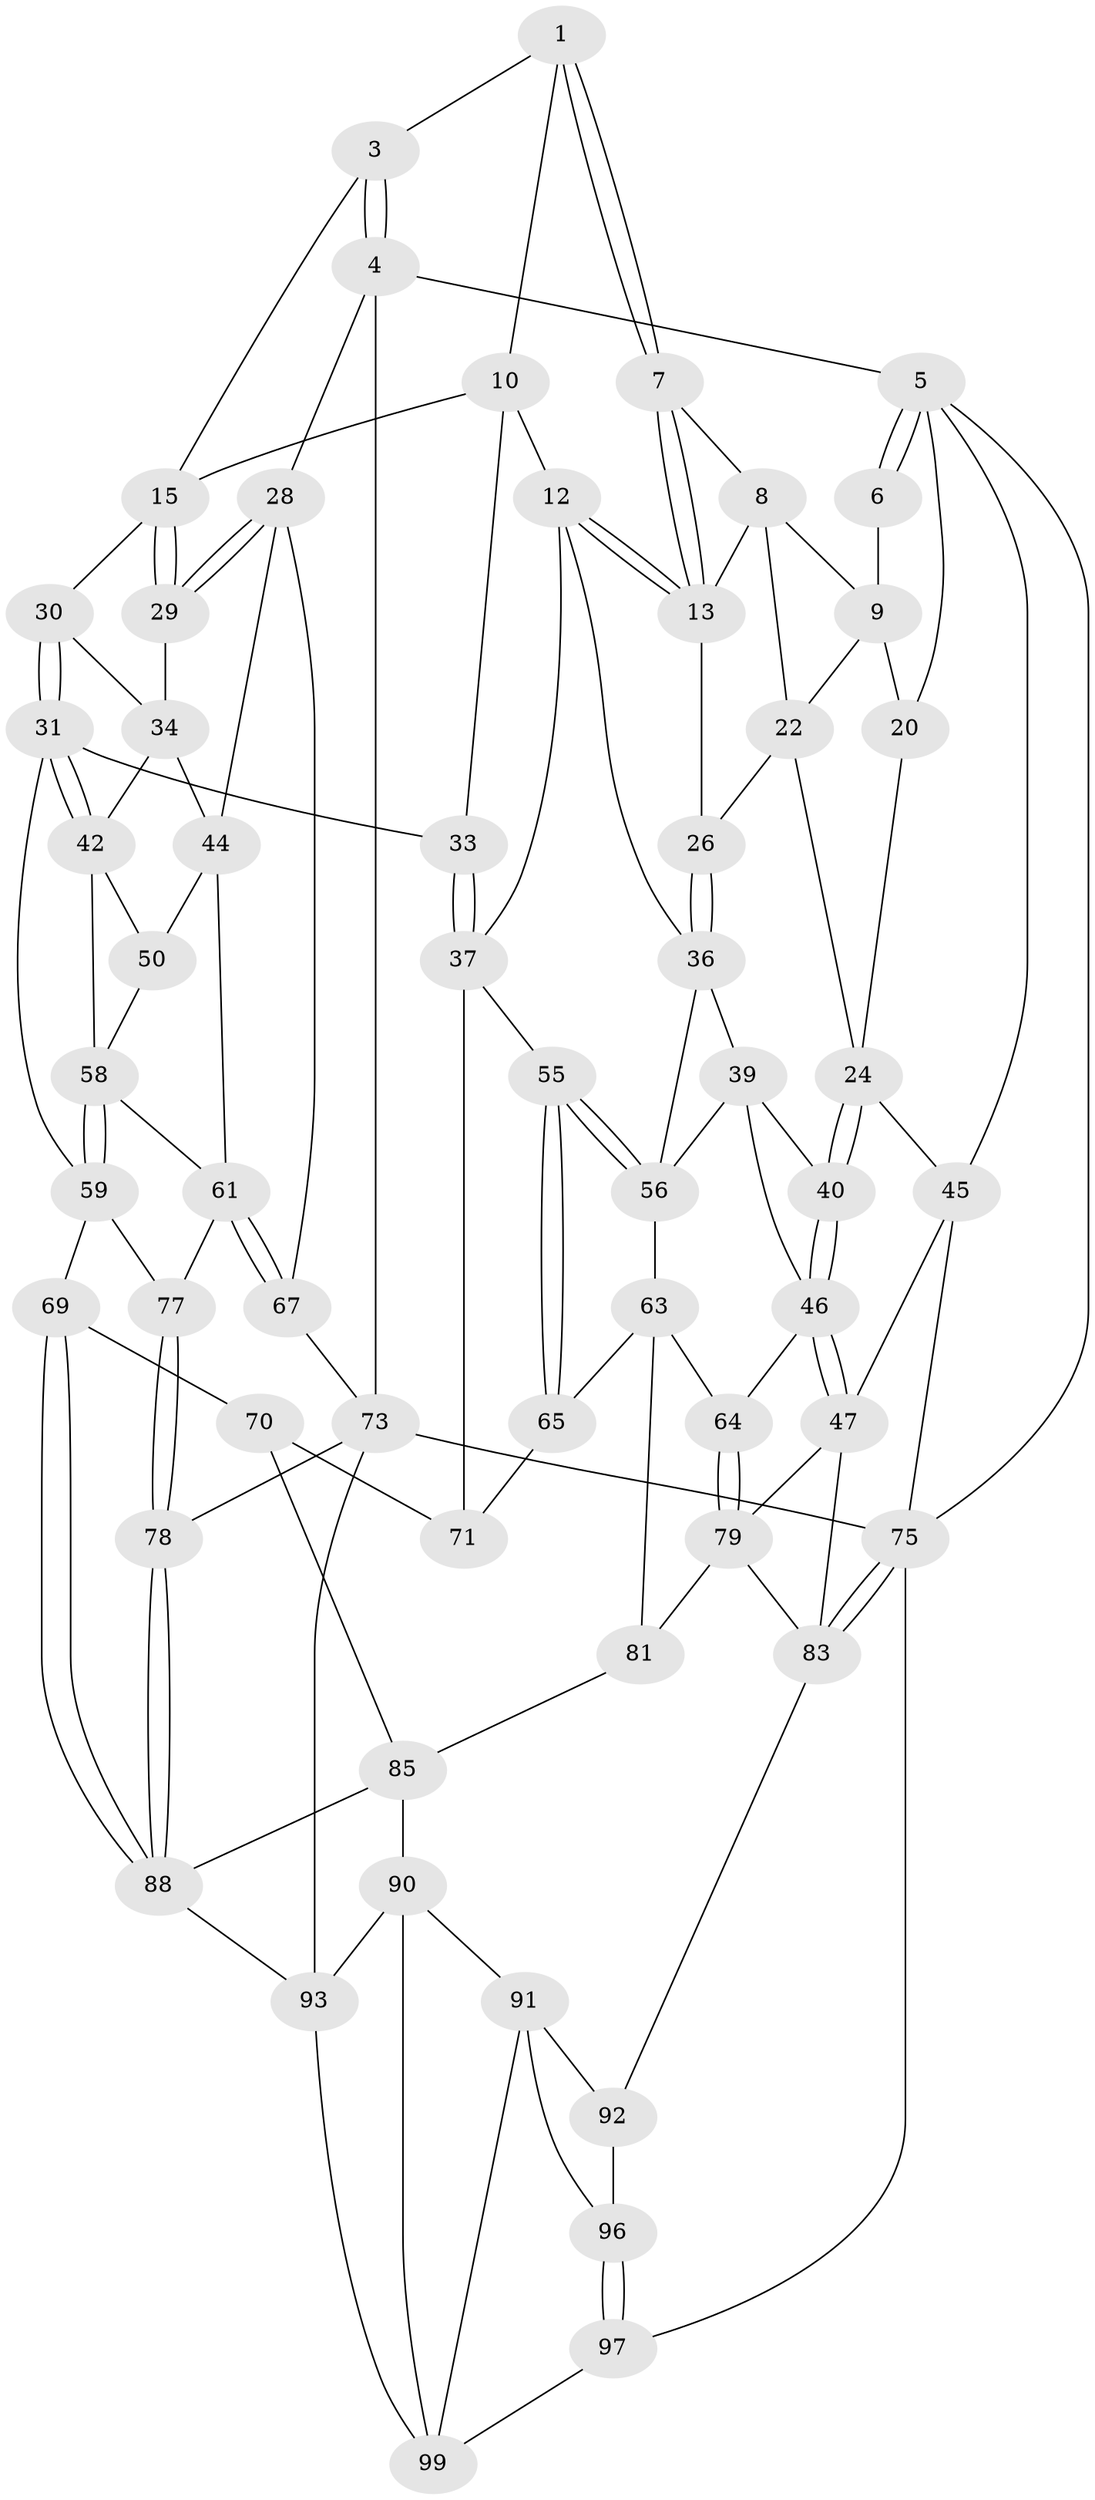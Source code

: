 // original degree distribution, {3: 0.0196078431372549, 4: 0.22549019607843138, 6: 0.20588235294117646, 5: 0.5490196078431373}
// Generated by graph-tools (version 1.1) at 2025/38/02/21/25 10:38:58]
// undirected, 60 vertices, 133 edges
graph export_dot {
graph [start="1"]
  node [color=gray90,style=filled];
  1 [pos="+0.48436216201898985+0",super="+2"];
  3 [pos="+0.6036544870509691+0",super="+14"];
  4 [pos="+1+0",super="+27"];
  5 [pos="+0+0",super="+21"];
  6 [pos="+0.0676024093450267+0"];
  7 [pos="+0.3219398998210097+0.07926041065112958"];
  8 [pos="+0.14172106832483786+0.0047068867565636845",super="+18"];
  9 [pos="+0.13608272939695865+0",super="+19"];
  10 [pos="+0.5211095125462742+0.15072013889785305",super="+11"];
  12 [pos="+0.3952105994299527+0.21084358486623556",super="+35"];
  13 [pos="+0.3351764420314556+0.1866527856119087",super="+17"];
  15 [pos="+0.7730448715058901+0.1591943893697232",super="+16"];
  20 [pos="+0.09062232485152365+0.08719180091718794"];
  22 [pos="+0.15123998369228414+0.18874549294529697",super="+23"];
  24 [pos="+0.0813916197963177+0.3089992731503589",super="+25"];
  26 [pos="+0.21740443538687693+0.2670699446307276"];
  28 [pos="+1+0.3127499229844543",super="+43"];
  29 [pos="+0.7746095666200831+0.16459671080982163"];
  30 [pos="+0.6011467777659932+0.28373761500355293"];
  31 [pos="+0.5443988005145793+0.4480743866852204",super="+32"];
  33 [pos="+0.5380770608781886+0.4516040440121318"];
  34 [pos="+0.7498342663283045+0.2809915224738486",super="+41"];
  36 [pos="+0.2969520631922472+0.3928109124601719",super="+38"];
  37 [pos="+0.5297129114744421+0.4552661218722563",super="+54"];
  39 [pos="+0.17754811549250507+0.4091993327597437",super="+52"];
  40 [pos="+0.11234025139704742+0.37302780587158624"];
  42 [pos="+0.7658692408930181+0.3575936556302887",super="+51"];
  44 [pos="+1+0.3406394721596171",super="+49"];
  45 [pos="+0+0.28924435929462206",super="+48"];
  46 [pos="+0.0802157075687048+0.5424948992882771",super="+53"];
  47 [pos="+0.07419780176130394+0.5474663023684182",super="+80"];
  50 [pos="+0.8595449690664679+0.47475391257655075"];
  55 [pos="+0.36776477545132225+0.5167705052643222"];
  56 [pos="+0.30151967976456384+0.47909087957150315",super="+57"];
  58 [pos="+0.7152616636619631+0.5672117772120718",super="+60"];
  59 [pos="+0.6910247029374831+0.5835189316466772",super="+68"];
  61 [pos="+0.9262319047820455+0.554117713753934",super="+62"];
  63 [pos="+0.2495048456000991+0.6054779086155363",super="+66"];
  64 [pos="+0.2151922241510749+0.6029038147395877"];
  65 [pos="+0.3569480156357634+0.6356563692251945"];
  67 [pos="+1+0.9625585103105012"];
  69 [pos="+0.6825492371879637+0.630811686285468"];
  70 [pos="+0.565823098576305+0.6514797167979562",super="+84"];
  71 [pos="+0.4914812017701399+0.5890148850314091",super="+72"];
  73 [pos="+1+1",super="+74"];
  75 [pos="+0+0.8309644311407917",super="+76"];
  77 [pos="+0.9157968776129338+0.7734319876652868"];
  78 [pos="+1+0.9118078511703296"];
  79 [pos="+0.145436027292938+0.666115995166293",super="+82"];
  81 [pos="+0.23382482136452754+0.7046504226904233"];
  83 [pos="+0+0.8031924474867403",super="+87"];
  85 [pos="+0.42976058264213224+0.7950535739731887",super="+86"];
  88 [pos="+0.6464650351099165+0.7677851471623935",super="+89"];
  90 [pos="+0.38926849988609746+0.8360668178363622",super="+94"];
  91 [pos="+0.3633887402764719+0.843328983172359",super="+101"];
  92 [pos="+0.13710804147205213+0.8450930539472856",super="+95"];
  93 [pos="+0.5828480383382176+0.8758253211999882",super="+98"];
  96 [pos="+0.13131485338697932+1",super="+102"];
  97 [pos="+0.08007269360699214+1"];
  99 [pos="+0.4006421734076384+1",super="+100"];
  1 -- 7;
  1 -- 7;
  1 -- 10;
  1 -- 3;
  3 -- 4 [weight=2];
  3 -- 4;
  3 -- 15;
  4 -- 5;
  4 -- 73;
  4 -- 28;
  5 -- 6;
  5 -- 6;
  5 -- 45;
  5 -- 20;
  5 -- 75;
  6 -- 9;
  7 -- 8;
  7 -- 13;
  7 -- 13;
  8 -- 9;
  8 -- 13;
  8 -- 22;
  9 -- 20;
  9 -- 22;
  10 -- 33;
  10 -- 12;
  10 -- 15;
  12 -- 13;
  12 -- 13;
  12 -- 37;
  12 -- 36;
  13 -- 26;
  15 -- 29;
  15 -- 29;
  15 -- 30;
  20 -- 24;
  22 -- 24;
  22 -- 26;
  24 -- 40;
  24 -- 40;
  24 -- 45;
  26 -- 36;
  26 -- 36;
  28 -- 29;
  28 -- 29;
  28 -- 67;
  28 -- 44;
  29 -- 34;
  30 -- 31;
  30 -- 31;
  30 -- 34;
  31 -- 42;
  31 -- 42;
  31 -- 33;
  31 -- 59;
  33 -- 37;
  33 -- 37;
  34 -- 42;
  34 -- 44;
  36 -- 56;
  36 -- 39;
  37 -- 55;
  37 -- 71;
  39 -- 40;
  39 -- 56;
  39 -- 46;
  40 -- 46;
  40 -- 46;
  42 -- 50;
  42 -- 58;
  44 -- 50;
  44 -- 61;
  45 -- 75;
  45 -- 47;
  46 -- 47;
  46 -- 47;
  46 -- 64;
  47 -- 83;
  47 -- 79;
  50 -- 58;
  55 -- 56;
  55 -- 56;
  55 -- 65;
  55 -- 65;
  56 -- 63;
  58 -- 59;
  58 -- 59;
  58 -- 61;
  59 -- 69;
  59 -- 77;
  61 -- 67;
  61 -- 67;
  61 -- 77;
  63 -- 64;
  63 -- 81;
  63 -- 65;
  64 -- 79;
  64 -- 79;
  65 -- 71;
  67 -- 73;
  69 -- 70;
  69 -- 88;
  69 -- 88;
  70 -- 71 [weight=2];
  70 -- 85;
  73 -- 78;
  73 -- 93;
  73 -- 75;
  75 -- 83;
  75 -- 83;
  75 -- 97;
  77 -- 78;
  77 -- 78;
  78 -- 88;
  78 -- 88;
  79 -- 81;
  79 -- 83;
  81 -- 85;
  83 -- 92;
  85 -- 90;
  85 -- 88;
  88 -- 93;
  90 -- 91;
  90 -- 99;
  90 -- 93;
  91 -- 92;
  91 -- 96;
  91 -- 99;
  92 -- 96 [weight=2];
  93 -- 99;
  96 -- 97;
  96 -- 97;
  97 -- 99;
}
